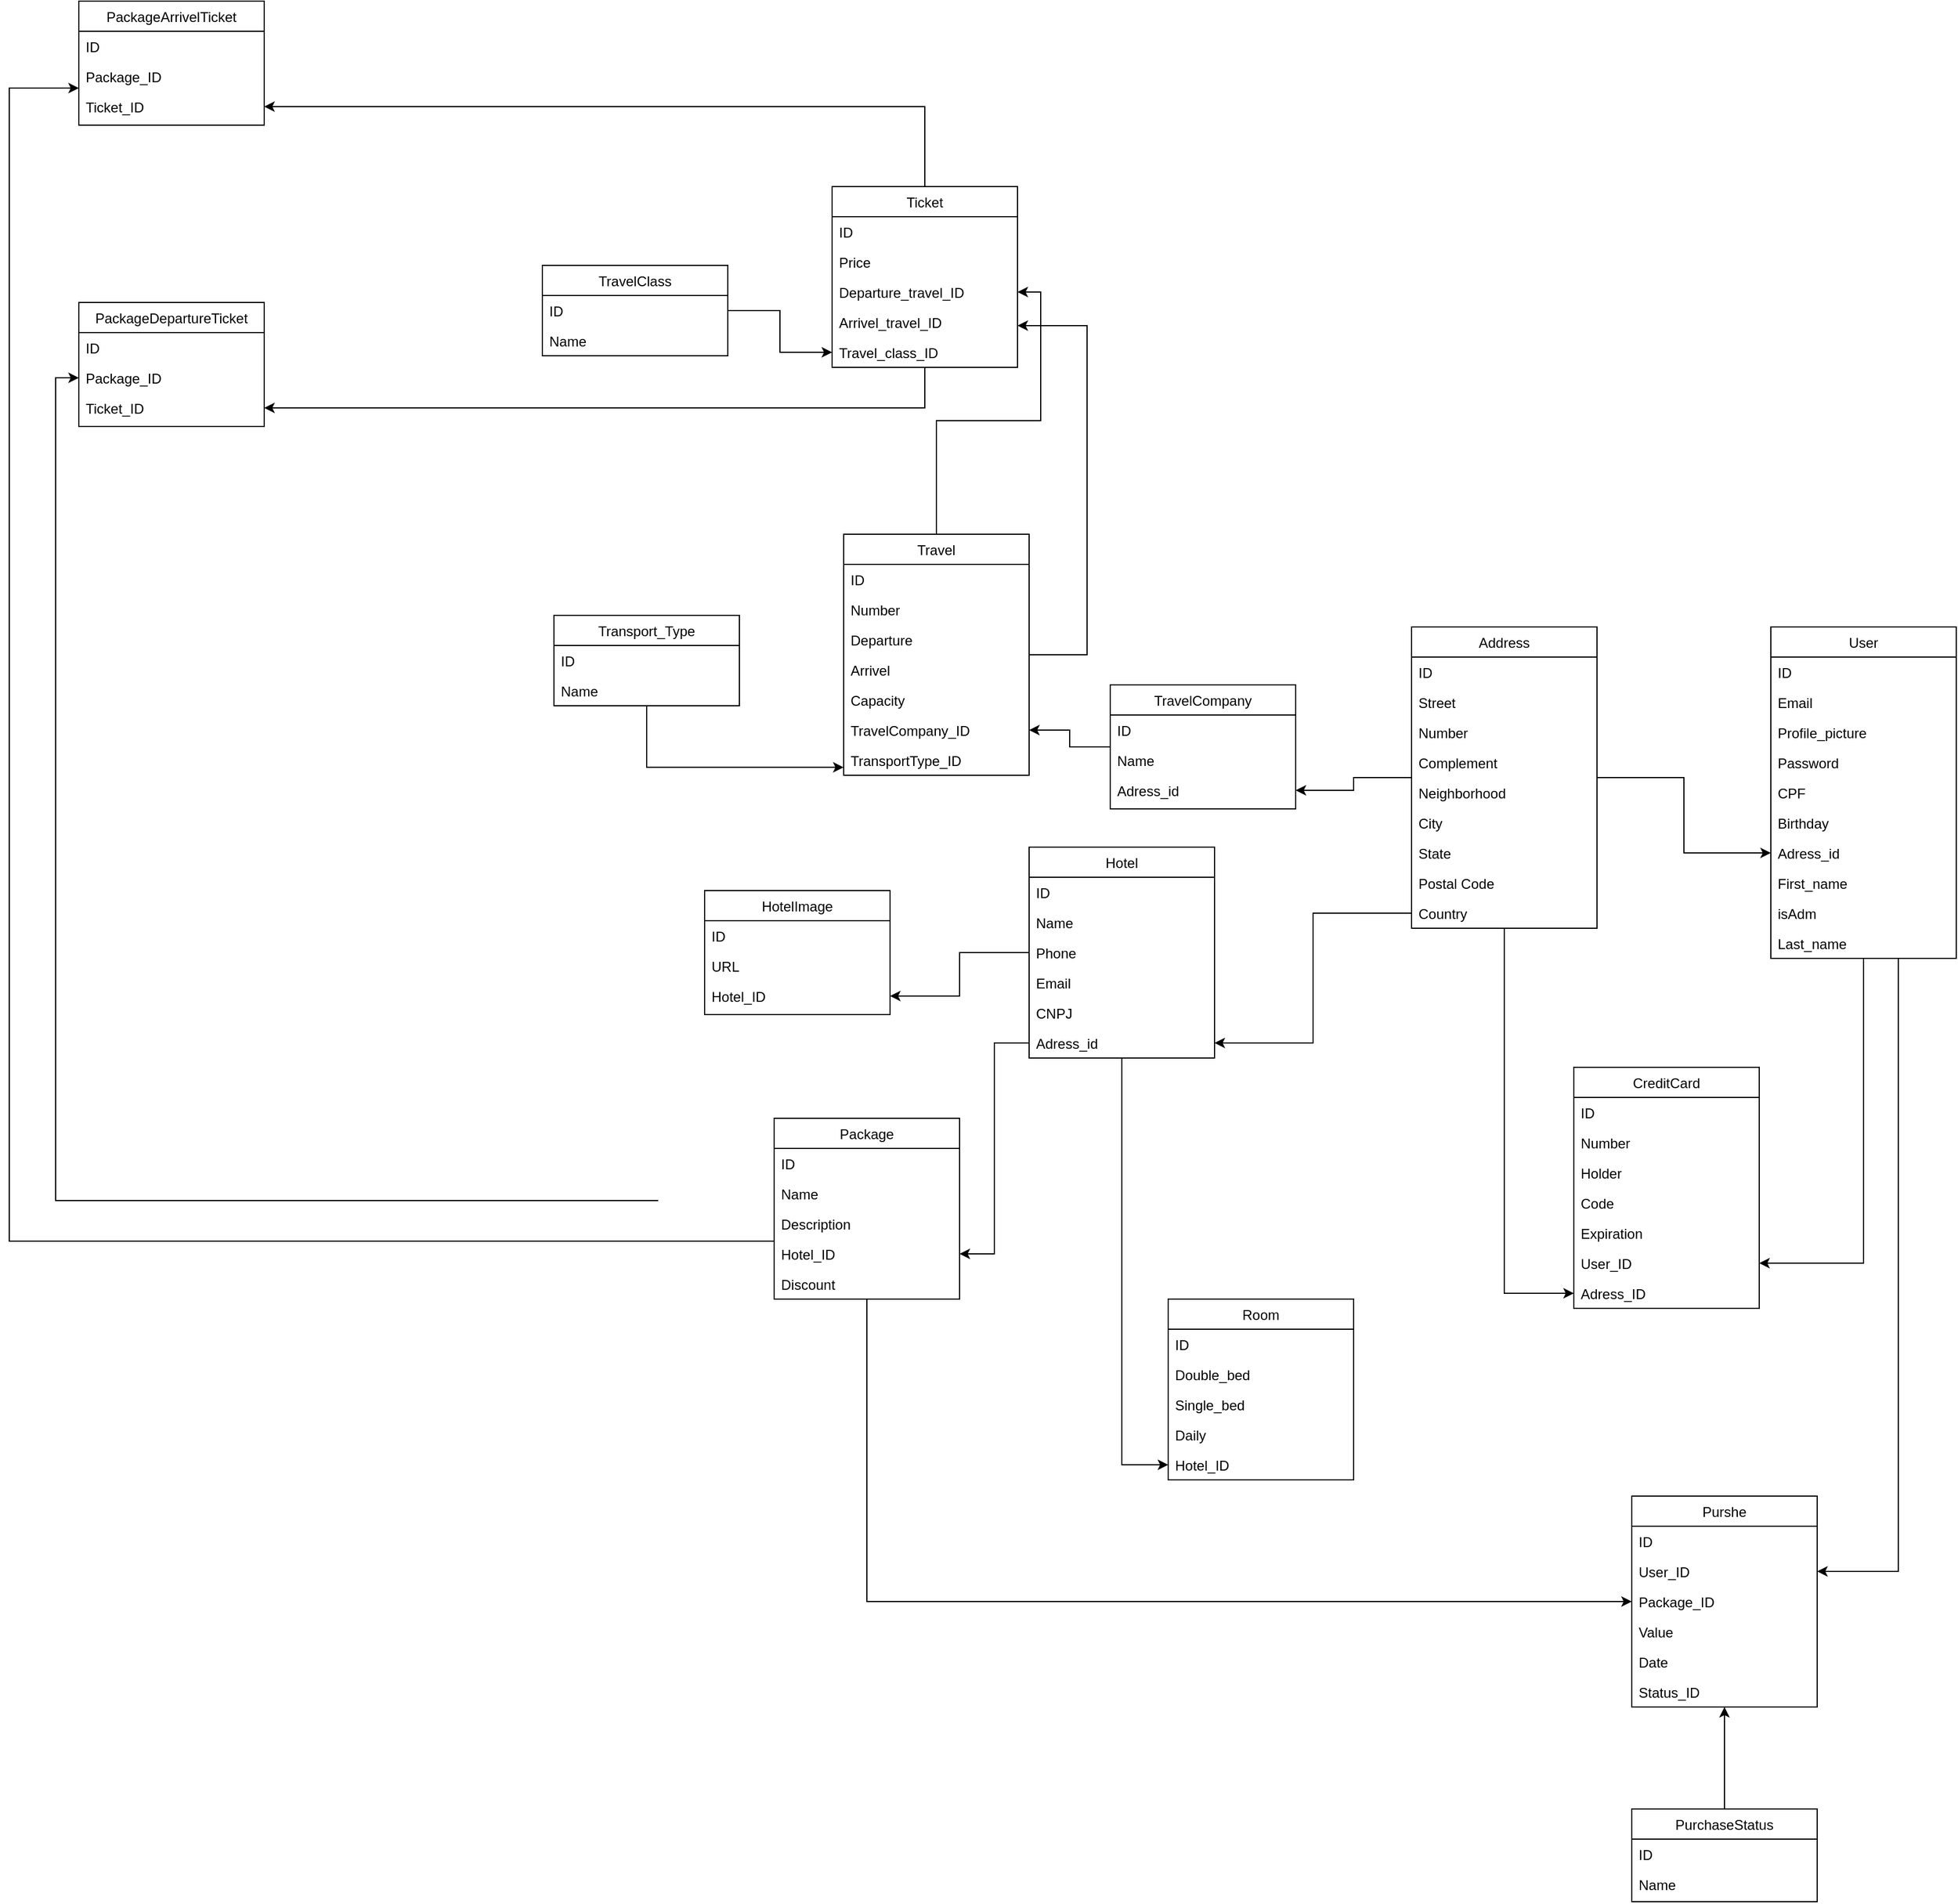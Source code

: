 <mxfile version="23.1.5" type="device">
  <diagram id="C5RBs43oDa-KdzZeNtuy" name="Page-1">
    <mxGraphModel dx="4522" dy="2685" grid="1" gridSize="10" guides="1" tooltips="1" connect="1" arrows="1" fold="1" page="1" pageScale="1" pageWidth="827" pageHeight="1169" math="0" shadow="0">
      <root>
        <mxCell id="WIyWlLk6GJQsqaUBKTNV-0" />
        <mxCell id="WIyWlLk6GJQsqaUBKTNV-1" parent="WIyWlLk6GJQsqaUBKTNV-0" />
        <mxCell id="eQ2BEMQBScwEr86taudV-22" style="edgeStyle=orthogonalEdgeStyle;rounded=0;orthogonalLoop=1;jettySize=auto;html=1;" edge="1" parent="WIyWlLk6GJQsqaUBKTNV-1" source="zkfFHV4jXpPFQw0GAbJ--17" target="eQ2BEMQBScwEr86taudV-16">
          <mxGeometry relative="1" as="geometry" />
        </mxCell>
        <mxCell id="eQ2BEMQBScwEr86taudV-33" style="edgeStyle=orthogonalEdgeStyle;rounded=0;orthogonalLoop=1;jettySize=auto;html=1;" edge="1" parent="WIyWlLk6GJQsqaUBKTNV-1" source="zkfFHV4jXpPFQw0GAbJ--17" target="eQ2BEMQBScwEr86taudV-27">
          <mxGeometry relative="1" as="geometry" />
        </mxCell>
        <mxCell id="eQ2BEMQBScwEr86taudV-64" style="edgeStyle=orthogonalEdgeStyle;rounded=0;orthogonalLoop=1;jettySize=auto;html=1;" edge="1" parent="WIyWlLk6GJQsqaUBKTNV-1" source="zkfFHV4jXpPFQw0GAbJ--17" target="eQ2BEMQBScwEr86taudV-61">
          <mxGeometry relative="1" as="geometry" />
        </mxCell>
        <mxCell id="zkfFHV4jXpPFQw0GAbJ--17" value="Address" style="swimlane;fontStyle=0;align=center;verticalAlign=top;childLayout=stackLayout;horizontal=1;startSize=26;horizontalStack=0;resizeParent=1;resizeLast=0;collapsible=1;marginBottom=0;rounded=0;shadow=0;strokeWidth=1;" parent="WIyWlLk6GJQsqaUBKTNV-1" vertex="1">
          <mxGeometry x="30" y="80" width="160" height="260" as="geometry">
            <mxRectangle x="550" y="140" width="160" height="26" as="alternateBounds" />
          </mxGeometry>
        </mxCell>
        <mxCell id="zkfFHV4jXpPFQw0GAbJ--18" value="ID" style="text;align=left;verticalAlign=top;spacingLeft=4;spacingRight=4;overflow=hidden;rotatable=0;points=[[0,0.5],[1,0.5]];portConstraint=eastwest;" parent="zkfFHV4jXpPFQw0GAbJ--17" vertex="1">
          <mxGeometry y="26" width="160" height="26" as="geometry" />
        </mxCell>
        <mxCell id="eQ2BEMQBScwEr86taudV-21" value="Street" style="text;align=left;verticalAlign=top;spacingLeft=4;spacingRight=4;overflow=hidden;rotatable=0;points=[[0,0.5],[1,0.5]];portConstraint=eastwest;" vertex="1" parent="zkfFHV4jXpPFQw0GAbJ--17">
          <mxGeometry y="52" width="160" height="26" as="geometry" />
        </mxCell>
        <mxCell id="eQ2BEMQBScwEr86taudV-0" value="Number" style="text;align=left;verticalAlign=top;spacingLeft=4;spacingRight=4;overflow=hidden;rotatable=0;points=[[0,0.5],[1,0.5]];portConstraint=eastwest;" vertex="1" parent="zkfFHV4jXpPFQw0GAbJ--17">
          <mxGeometry y="78" width="160" height="26" as="geometry" />
        </mxCell>
        <mxCell id="eQ2BEMQBScwEr86taudV-1" value="Complement" style="text;align=left;verticalAlign=top;spacingLeft=4;spacingRight=4;overflow=hidden;rotatable=0;points=[[0,0.5],[1,0.5]];portConstraint=eastwest;" vertex="1" parent="zkfFHV4jXpPFQw0GAbJ--17">
          <mxGeometry y="104" width="160" height="26" as="geometry" />
        </mxCell>
        <mxCell id="eQ2BEMQBScwEr86taudV-2" value="Neighborhood" style="text;align=left;verticalAlign=top;spacingLeft=4;spacingRight=4;overflow=hidden;rotatable=0;points=[[0,0.5],[1,0.5]];portConstraint=eastwest;" vertex="1" parent="zkfFHV4jXpPFQw0GAbJ--17">
          <mxGeometry y="130" width="160" height="26" as="geometry" />
        </mxCell>
        <mxCell id="zkfFHV4jXpPFQw0GAbJ--19" value="City" style="text;align=left;verticalAlign=top;spacingLeft=4;spacingRight=4;overflow=hidden;rotatable=0;points=[[0,0.5],[1,0.5]];portConstraint=eastwest;rounded=0;shadow=0;html=0;" parent="zkfFHV4jXpPFQw0GAbJ--17" vertex="1">
          <mxGeometry y="156" width="160" height="26" as="geometry" />
        </mxCell>
        <mxCell id="zkfFHV4jXpPFQw0GAbJ--20" value="State" style="text;align=left;verticalAlign=top;spacingLeft=4;spacingRight=4;overflow=hidden;rotatable=0;points=[[0,0.5],[1,0.5]];portConstraint=eastwest;rounded=0;shadow=0;html=0;" parent="zkfFHV4jXpPFQw0GAbJ--17" vertex="1">
          <mxGeometry y="182" width="160" height="26" as="geometry" />
        </mxCell>
        <mxCell id="zkfFHV4jXpPFQw0GAbJ--21" value="Postal Code" style="text;align=left;verticalAlign=top;spacingLeft=4;spacingRight=4;overflow=hidden;rotatable=0;points=[[0,0.5],[1,0.5]];portConstraint=eastwest;rounded=0;shadow=0;html=0;" parent="zkfFHV4jXpPFQw0GAbJ--17" vertex="1">
          <mxGeometry y="208" width="160" height="26" as="geometry" />
        </mxCell>
        <mxCell id="zkfFHV4jXpPFQw0GAbJ--22" value="Country" style="text;align=left;verticalAlign=top;spacingLeft=4;spacingRight=4;overflow=hidden;rotatable=0;points=[[0,0.5],[1,0.5]];portConstraint=eastwest;rounded=0;shadow=0;html=0;" parent="zkfFHV4jXpPFQw0GAbJ--17" vertex="1">
          <mxGeometry y="234" width="160" height="26" as="geometry" />
        </mxCell>
        <mxCell id="eQ2BEMQBScwEr86taudV-63" style="edgeStyle=orthogonalEdgeStyle;rounded=0;orthogonalLoop=1;jettySize=auto;html=1;" edge="1" parent="WIyWlLk6GJQsqaUBKTNV-1" source="eQ2BEMQBScwEr86taudV-3" target="eQ2BEMQBScwEr86taudV-60">
          <mxGeometry relative="1" as="geometry" />
        </mxCell>
        <mxCell id="eQ2BEMQBScwEr86taudV-126" style="edgeStyle=orthogonalEdgeStyle;rounded=0;orthogonalLoop=1;jettySize=auto;html=1;" edge="1" parent="WIyWlLk6GJQsqaUBKTNV-1" source="eQ2BEMQBScwEr86taudV-3" target="eQ2BEMQBScwEr86taudV-120">
          <mxGeometry relative="1" as="geometry">
            <Array as="points">
              <mxPoint x="450" y="895" />
            </Array>
          </mxGeometry>
        </mxCell>
        <mxCell id="eQ2BEMQBScwEr86taudV-3" value="User" style="swimlane;fontStyle=0;align=center;verticalAlign=top;childLayout=stackLayout;horizontal=1;startSize=26;horizontalStack=0;resizeParent=1;resizeLast=0;collapsible=1;marginBottom=0;rounded=0;shadow=0;strokeWidth=1;" vertex="1" parent="WIyWlLk6GJQsqaUBKTNV-1">
          <mxGeometry x="340" y="80" width="160" height="286" as="geometry">
            <mxRectangle x="550" y="140" width="160" height="26" as="alternateBounds" />
          </mxGeometry>
        </mxCell>
        <mxCell id="eQ2BEMQBScwEr86taudV-4" value="ID" style="text;align=left;verticalAlign=top;spacingLeft=4;spacingRight=4;overflow=hidden;rotatable=0;points=[[0,0.5],[1,0.5]];portConstraint=eastwest;" vertex="1" parent="eQ2BEMQBScwEr86taudV-3">
          <mxGeometry y="26" width="160" height="26" as="geometry" />
        </mxCell>
        <mxCell id="eQ2BEMQBScwEr86taudV-20" value="Email" style="text;align=left;verticalAlign=top;spacingLeft=4;spacingRight=4;overflow=hidden;rotatable=0;points=[[0,0.5],[1,0.5]];portConstraint=eastwest;" vertex="1" parent="eQ2BEMQBScwEr86taudV-3">
          <mxGeometry y="52" width="160" height="26" as="geometry" />
        </mxCell>
        <mxCell id="eQ2BEMQBScwEr86taudV-12" value="Profile_picture" style="text;align=left;verticalAlign=top;spacingLeft=4;spacingRight=4;overflow=hidden;rotatable=0;points=[[0,0.5],[1,0.5]];portConstraint=eastwest;" vertex="1" parent="eQ2BEMQBScwEr86taudV-3">
          <mxGeometry y="78" width="160" height="26" as="geometry" />
        </mxCell>
        <mxCell id="eQ2BEMQBScwEr86taudV-13" value="Password&#xa;" style="text;align=left;verticalAlign=top;spacingLeft=4;spacingRight=4;overflow=hidden;rotatable=0;points=[[0,0.5],[1,0.5]];portConstraint=eastwest;" vertex="1" parent="eQ2BEMQBScwEr86taudV-3">
          <mxGeometry y="104" width="160" height="26" as="geometry" />
        </mxCell>
        <mxCell id="eQ2BEMQBScwEr86taudV-14" value="CPF" style="text;align=left;verticalAlign=top;spacingLeft=4;spacingRight=4;overflow=hidden;rotatable=0;points=[[0,0.5],[1,0.5]];portConstraint=eastwest;" vertex="1" parent="eQ2BEMQBScwEr86taudV-3">
          <mxGeometry y="130" width="160" height="26" as="geometry" />
        </mxCell>
        <mxCell id="eQ2BEMQBScwEr86taudV-15" value="Birthday" style="text;align=left;verticalAlign=top;spacingLeft=4;spacingRight=4;overflow=hidden;rotatable=0;points=[[0,0.5],[1,0.5]];portConstraint=eastwest;" vertex="1" parent="eQ2BEMQBScwEr86taudV-3">
          <mxGeometry y="156" width="160" height="26" as="geometry" />
        </mxCell>
        <mxCell id="eQ2BEMQBScwEr86taudV-16" value="Adress_id" style="text;align=left;verticalAlign=top;spacingLeft=4;spacingRight=4;overflow=hidden;rotatable=0;points=[[0,0.5],[1,0.5]];portConstraint=eastwest;" vertex="1" parent="eQ2BEMQBScwEr86taudV-3">
          <mxGeometry y="182" width="160" height="26" as="geometry" />
        </mxCell>
        <mxCell id="eQ2BEMQBScwEr86taudV-17" value="First_name" style="text;align=left;verticalAlign=top;spacingLeft=4;spacingRight=4;overflow=hidden;rotatable=0;points=[[0,0.5],[1,0.5]];portConstraint=eastwest;" vertex="1" parent="eQ2BEMQBScwEr86taudV-3">
          <mxGeometry y="208" width="160" height="26" as="geometry" />
        </mxCell>
        <mxCell id="eQ2BEMQBScwEr86taudV-18" value="isAdm" style="text;align=left;verticalAlign=top;spacingLeft=4;spacingRight=4;overflow=hidden;rotatable=0;points=[[0,0.5],[1,0.5]];portConstraint=eastwest;" vertex="1" parent="eQ2BEMQBScwEr86taudV-3">
          <mxGeometry y="234" width="160" height="26" as="geometry" />
        </mxCell>
        <mxCell id="eQ2BEMQBScwEr86taudV-19" value="Last_name" style="text;align=left;verticalAlign=top;spacingLeft=4;spacingRight=4;overflow=hidden;rotatable=0;points=[[0,0.5],[1,0.5]];portConstraint=eastwest;" vertex="1" parent="eQ2BEMQBScwEr86taudV-3">
          <mxGeometry y="260" width="160" height="26" as="geometry" />
        </mxCell>
        <mxCell id="eQ2BEMQBScwEr86taudV-78" style="edgeStyle=orthogonalEdgeStyle;rounded=0;orthogonalLoop=1;jettySize=auto;html=1;" edge="1" parent="WIyWlLk6GJQsqaUBKTNV-1" source="eQ2BEMQBScwEr86taudV-23" target="eQ2BEMQBScwEr86taudV-75">
          <mxGeometry relative="1" as="geometry" />
        </mxCell>
        <mxCell id="eQ2BEMQBScwEr86taudV-23" value="TravelCompany" style="swimlane;fontStyle=0;align=center;verticalAlign=top;childLayout=stackLayout;horizontal=1;startSize=26;horizontalStack=0;resizeParent=1;resizeLast=0;collapsible=1;marginBottom=0;rounded=0;shadow=0;strokeWidth=1;" vertex="1" parent="WIyWlLk6GJQsqaUBKTNV-1">
          <mxGeometry x="-230" y="130" width="160" height="107" as="geometry">
            <mxRectangle x="550" y="140" width="160" height="26" as="alternateBounds" />
          </mxGeometry>
        </mxCell>
        <mxCell id="eQ2BEMQBScwEr86taudV-24" value="ID" style="text;align=left;verticalAlign=top;spacingLeft=4;spacingRight=4;overflow=hidden;rotatable=0;points=[[0,0.5],[1,0.5]];portConstraint=eastwest;" vertex="1" parent="eQ2BEMQBScwEr86taudV-23">
          <mxGeometry y="26" width="160" height="26" as="geometry" />
        </mxCell>
        <mxCell id="eQ2BEMQBScwEr86taudV-25" value="Name" style="text;align=left;verticalAlign=top;spacingLeft=4;spacingRight=4;overflow=hidden;rotatable=0;points=[[0,0.5],[1,0.5]];portConstraint=eastwest;" vertex="1" parent="eQ2BEMQBScwEr86taudV-23">
          <mxGeometry y="52" width="160" height="26" as="geometry" />
        </mxCell>
        <mxCell id="eQ2BEMQBScwEr86taudV-27" value="Adress_id" style="text;align=left;verticalAlign=top;spacingLeft=4;spacingRight=4;overflow=hidden;rotatable=0;points=[[0,0.5],[1,0.5]];portConstraint=eastwest;" vertex="1" parent="eQ2BEMQBScwEr86taudV-23">
          <mxGeometry y="78" width="160" height="26" as="geometry" />
        </mxCell>
        <mxCell id="eQ2BEMQBScwEr86taudV-50" style="edgeStyle=orthogonalEdgeStyle;rounded=0;orthogonalLoop=1;jettySize=auto;html=1;" edge="1" parent="WIyWlLk6GJQsqaUBKTNV-1" source="eQ2BEMQBScwEr86taudV-34" target="eQ2BEMQBScwEr86taudV-45">
          <mxGeometry relative="1" as="geometry" />
        </mxCell>
        <mxCell id="eQ2BEMQBScwEr86taudV-53" style="edgeStyle=orthogonalEdgeStyle;rounded=0;orthogonalLoop=1;jettySize=auto;html=1;" edge="1" parent="WIyWlLk6GJQsqaUBKTNV-1" source="eQ2BEMQBScwEr86taudV-34" target="eQ2BEMQBScwEr86taudV-52">
          <mxGeometry relative="1" as="geometry" />
        </mxCell>
        <mxCell id="eQ2BEMQBScwEr86taudV-101" style="edgeStyle=orthogonalEdgeStyle;rounded=0;orthogonalLoop=1;jettySize=auto;html=1;" edge="1" parent="WIyWlLk6GJQsqaUBKTNV-1" source="eQ2BEMQBScwEr86taudV-40" target="eQ2BEMQBScwEr86taudV-99">
          <mxGeometry relative="1" as="geometry">
            <mxPoint x="-240" y="460" as="sourcePoint" />
          </mxGeometry>
        </mxCell>
        <mxCell id="eQ2BEMQBScwEr86taudV-34" value="Hotel" style="swimlane;fontStyle=0;align=center;verticalAlign=top;childLayout=stackLayout;horizontal=1;startSize=26;horizontalStack=0;resizeParent=1;resizeLast=0;collapsible=1;marginBottom=0;rounded=0;shadow=0;strokeWidth=1;" vertex="1" parent="WIyWlLk6GJQsqaUBKTNV-1">
          <mxGeometry x="-300" y="270" width="160" height="182" as="geometry">
            <mxRectangle x="550" y="140" width="160" height="26" as="alternateBounds" />
          </mxGeometry>
        </mxCell>
        <mxCell id="eQ2BEMQBScwEr86taudV-35" value="ID" style="text;align=left;verticalAlign=top;spacingLeft=4;spacingRight=4;overflow=hidden;rotatable=0;points=[[0,0.5],[1,0.5]];portConstraint=eastwest;" vertex="1" parent="eQ2BEMQBScwEr86taudV-34">
          <mxGeometry y="26" width="160" height="26" as="geometry" />
        </mxCell>
        <mxCell id="eQ2BEMQBScwEr86taudV-36" value="Name" style="text;align=left;verticalAlign=top;spacingLeft=4;spacingRight=4;overflow=hidden;rotatable=0;points=[[0,0.5],[1,0.5]];portConstraint=eastwest;" vertex="1" parent="eQ2BEMQBScwEr86taudV-34">
          <mxGeometry y="52" width="160" height="26" as="geometry" />
        </mxCell>
        <mxCell id="eQ2BEMQBScwEr86taudV-37" value="Phone" style="text;align=left;verticalAlign=top;spacingLeft=4;spacingRight=4;overflow=hidden;rotatable=0;points=[[0,0.5],[1,0.5]];portConstraint=eastwest;" vertex="1" parent="eQ2BEMQBScwEr86taudV-34">
          <mxGeometry y="78" width="160" height="26" as="geometry" />
        </mxCell>
        <mxCell id="eQ2BEMQBScwEr86taudV-38" value="Email" style="text;align=left;verticalAlign=top;spacingLeft=4;spacingRight=4;overflow=hidden;rotatable=0;points=[[0,0.5],[1,0.5]];portConstraint=eastwest;" vertex="1" parent="eQ2BEMQBScwEr86taudV-34">
          <mxGeometry y="104" width="160" height="26" as="geometry" />
        </mxCell>
        <mxCell id="eQ2BEMQBScwEr86taudV-39" value="CNPJ" style="text;align=left;verticalAlign=top;spacingLeft=4;spacingRight=4;overflow=hidden;rotatable=0;points=[[0,0.5],[1,0.5]];portConstraint=eastwest;" vertex="1" parent="eQ2BEMQBScwEr86taudV-34">
          <mxGeometry y="130" width="160" height="26" as="geometry" />
        </mxCell>
        <mxCell id="eQ2BEMQBScwEr86taudV-40" value="Adress_id" style="text;align=left;verticalAlign=top;spacingLeft=4;spacingRight=4;overflow=hidden;rotatable=0;points=[[0,0.5],[1,0.5]];portConstraint=eastwest;" vertex="1" parent="eQ2BEMQBScwEr86taudV-34">
          <mxGeometry y="156" width="160" height="26" as="geometry" />
        </mxCell>
        <mxCell id="eQ2BEMQBScwEr86taudV-41" style="edgeStyle=orthogonalEdgeStyle;rounded=0;orthogonalLoop=1;jettySize=auto;html=1;" edge="1" parent="WIyWlLk6GJQsqaUBKTNV-1" source="zkfFHV4jXpPFQw0GAbJ--22" target="eQ2BEMQBScwEr86taudV-40">
          <mxGeometry relative="1" as="geometry" />
        </mxCell>
        <mxCell id="eQ2BEMQBScwEr86taudV-42" value="HotelImage" style="swimlane;fontStyle=0;align=center;verticalAlign=top;childLayout=stackLayout;horizontal=1;startSize=26;horizontalStack=0;resizeParent=1;resizeLast=0;collapsible=1;marginBottom=0;rounded=0;shadow=0;strokeWidth=1;" vertex="1" parent="WIyWlLk6GJQsqaUBKTNV-1">
          <mxGeometry x="-580" y="307.5" width="160" height="107" as="geometry">
            <mxRectangle x="550" y="140" width="160" height="26" as="alternateBounds" />
          </mxGeometry>
        </mxCell>
        <mxCell id="eQ2BEMQBScwEr86taudV-43" value="ID" style="text;align=left;verticalAlign=top;spacingLeft=4;spacingRight=4;overflow=hidden;rotatable=0;points=[[0,0.5],[1,0.5]];portConstraint=eastwest;" vertex="1" parent="eQ2BEMQBScwEr86taudV-42">
          <mxGeometry y="26" width="160" height="26" as="geometry" />
        </mxCell>
        <mxCell id="eQ2BEMQBScwEr86taudV-44" value="URL" style="text;align=left;verticalAlign=top;spacingLeft=4;spacingRight=4;overflow=hidden;rotatable=0;points=[[0,0.5],[1,0.5]];portConstraint=eastwest;" vertex="1" parent="eQ2BEMQBScwEr86taudV-42">
          <mxGeometry y="52" width="160" height="26" as="geometry" />
        </mxCell>
        <mxCell id="eQ2BEMQBScwEr86taudV-45" value="Hotel_ID" style="text;align=left;verticalAlign=top;spacingLeft=4;spacingRight=4;overflow=hidden;rotatable=0;points=[[0,0.5],[1,0.5]];portConstraint=eastwest;" vertex="1" parent="eQ2BEMQBScwEr86taudV-42">
          <mxGeometry y="78" width="160" height="26" as="geometry" />
        </mxCell>
        <mxCell id="eQ2BEMQBScwEr86taudV-46" value="Room" style="swimlane;fontStyle=0;align=center;verticalAlign=top;childLayout=stackLayout;horizontal=1;startSize=26;horizontalStack=0;resizeParent=1;resizeLast=0;collapsible=1;marginBottom=0;rounded=0;shadow=0;strokeWidth=1;" vertex="1" parent="WIyWlLk6GJQsqaUBKTNV-1">
          <mxGeometry x="-180" y="660" width="160" height="156" as="geometry">
            <mxRectangle x="550" y="140" width="160" height="26" as="alternateBounds" />
          </mxGeometry>
        </mxCell>
        <mxCell id="eQ2BEMQBScwEr86taudV-47" value="ID" style="text;align=left;verticalAlign=top;spacingLeft=4;spacingRight=4;overflow=hidden;rotatable=0;points=[[0,0.5],[1,0.5]];portConstraint=eastwest;" vertex="1" parent="eQ2BEMQBScwEr86taudV-46">
          <mxGeometry y="26" width="160" height="26" as="geometry" />
        </mxCell>
        <mxCell id="eQ2BEMQBScwEr86taudV-48" value="Double_bed" style="text;align=left;verticalAlign=top;spacingLeft=4;spacingRight=4;overflow=hidden;rotatable=0;points=[[0,0.5],[1,0.5]];portConstraint=eastwest;" vertex="1" parent="eQ2BEMQBScwEr86taudV-46">
          <mxGeometry y="52" width="160" height="26" as="geometry" />
        </mxCell>
        <mxCell id="eQ2BEMQBScwEr86taudV-49" value="Single_bed" style="text;align=left;verticalAlign=top;spacingLeft=4;spacingRight=4;overflow=hidden;rotatable=0;points=[[0,0.5],[1,0.5]];portConstraint=eastwest;" vertex="1" parent="eQ2BEMQBScwEr86taudV-46">
          <mxGeometry y="78" width="160" height="26" as="geometry" />
        </mxCell>
        <mxCell id="eQ2BEMQBScwEr86taudV-51" value="Daily" style="text;align=left;verticalAlign=top;spacingLeft=4;spacingRight=4;overflow=hidden;rotatable=0;points=[[0,0.5],[1,0.5]];portConstraint=eastwest;" vertex="1" parent="eQ2BEMQBScwEr86taudV-46">
          <mxGeometry y="104" width="160" height="26" as="geometry" />
        </mxCell>
        <mxCell id="eQ2BEMQBScwEr86taudV-52" value="Hotel_ID" style="text;align=left;verticalAlign=top;spacingLeft=4;spacingRight=4;overflow=hidden;rotatable=0;points=[[0,0.5],[1,0.5]];portConstraint=eastwest;" vertex="1" parent="eQ2BEMQBScwEr86taudV-46">
          <mxGeometry y="130" width="160" height="26" as="geometry" />
        </mxCell>
        <mxCell id="eQ2BEMQBScwEr86taudV-54" value="CreditCard" style="swimlane;fontStyle=0;align=center;verticalAlign=top;childLayout=stackLayout;horizontal=1;startSize=26;horizontalStack=0;resizeParent=1;resizeLast=0;collapsible=1;marginBottom=0;rounded=0;shadow=0;strokeWidth=1;" vertex="1" parent="WIyWlLk6GJQsqaUBKTNV-1">
          <mxGeometry x="170" y="460" width="160" height="208" as="geometry">
            <mxRectangle x="550" y="140" width="160" height="26" as="alternateBounds" />
          </mxGeometry>
        </mxCell>
        <mxCell id="eQ2BEMQBScwEr86taudV-55" value="ID" style="text;align=left;verticalAlign=top;spacingLeft=4;spacingRight=4;overflow=hidden;rotatable=0;points=[[0,0.5],[1,0.5]];portConstraint=eastwest;" vertex="1" parent="eQ2BEMQBScwEr86taudV-54">
          <mxGeometry y="26" width="160" height="26" as="geometry" />
        </mxCell>
        <mxCell id="eQ2BEMQBScwEr86taudV-56" value="Number" style="text;align=left;verticalAlign=top;spacingLeft=4;spacingRight=4;overflow=hidden;rotatable=0;points=[[0,0.5],[1,0.5]];portConstraint=eastwest;" vertex="1" parent="eQ2BEMQBScwEr86taudV-54">
          <mxGeometry y="52" width="160" height="26" as="geometry" />
        </mxCell>
        <mxCell id="eQ2BEMQBScwEr86taudV-57" value="Holder" style="text;align=left;verticalAlign=top;spacingLeft=4;spacingRight=4;overflow=hidden;rotatable=0;points=[[0,0.5],[1,0.5]];portConstraint=eastwest;" vertex="1" parent="eQ2BEMQBScwEr86taudV-54">
          <mxGeometry y="78" width="160" height="26" as="geometry" />
        </mxCell>
        <mxCell id="eQ2BEMQBScwEr86taudV-58" value="Code" style="text;align=left;verticalAlign=top;spacingLeft=4;spacingRight=4;overflow=hidden;rotatable=0;points=[[0,0.5],[1,0.5]];portConstraint=eastwest;" vertex="1" parent="eQ2BEMQBScwEr86taudV-54">
          <mxGeometry y="104" width="160" height="26" as="geometry" />
        </mxCell>
        <mxCell id="eQ2BEMQBScwEr86taudV-59" value="Expiration" style="text;align=left;verticalAlign=top;spacingLeft=4;spacingRight=4;overflow=hidden;rotatable=0;points=[[0,0.5],[1,0.5]];portConstraint=eastwest;" vertex="1" parent="eQ2BEMQBScwEr86taudV-54">
          <mxGeometry y="130" width="160" height="26" as="geometry" />
        </mxCell>
        <mxCell id="eQ2BEMQBScwEr86taudV-60" value="User_ID" style="text;align=left;verticalAlign=top;spacingLeft=4;spacingRight=4;overflow=hidden;rotatable=0;points=[[0,0.5],[1,0.5]];portConstraint=eastwest;" vertex="1" parent="eQ2BEMQBScwEr86taudV-54">
          <mxGeometry y="156" width="160" height="26" as="geometry" />
        </mxCell>
        <mxCell id="eQ2BEMQBScwEr86taudV-61" value="Adress_ID" style="text;align=left;verticalAlign=top;spacingLeft=4;spacingRight=4;overflow=hidden;rotatable=0;points=[[0,0.5],[1,0.5]];portConstraint=eastwest;" vertex="1" parent="eQ2BEMQBScwEr86taudV-54">
          <mxGeometry y="182" width="160" height="26" as="geometry" />
        </mxCell>
        <mxCell id="eQ2BEMQBScwEr86taudV-65" value="Transport_Type" style="swimlane;fontStyle=0;align=center;verticalAlign=top;childLayout=stackLayout;horizontal=1;startSize=26;horizontalStack=0;resizeParent=1;resizeLast=0;collapsible=1;marginBottom=0;rounded=0;shadow=0;strokeWidth=1;" vertex="1" parent="WIyWlLk6GJQsqaUBKTNV-1">
          <mxGeometry x="-710" y="70" width="160" height="78" as="geometry">
            <mxRectangle x="550" y="140" width="160" height="26" as="alternateBounds" />
          </mxGeometry>
        </mxCell>
        <mxCell id="eQ2BEMQBScwEr86taudV-66" value="ID" style="text;align=left;verticalAlign=top;spacingLeft=4;spacingRight=4;overflow=hidden;rotatable=0;points=[[0,0.5],[1,0.5]];portConstraint=eastwest;" vertex="1" parent="eQ2BEMQBScwEr86taudV-65">
          <mxGeometry y="26" width="160" height="26" as="geometry" />
        </mxCell>
        <mxCell id="eQ2BEMQBScwEr86taudV-67" value="Name" style="text;align=left;verticalAlign=top;spacingLeft=4;spacingRight=4;overflow=hidden;rotatable=0;points=[[0,0.5],[1,0.5]];portConstraint=eastwest;" vertex="1" parent="eQ2BEMQBScwEr86taudV-65">
          <mxGeometry y="52" width="160" height="26" as="geometry" />
        </mxCell>
        <mxCell id="eQ2BEMQBScwEr86taudV-92" style="edgeStyle=orthogonalEdgeStyle;rounded=0;orthogonalLoop=1;jettySize=auto;html=1;" edge="1" parent="WIyWlLk6GJQsqaUBKTNV-1" source="eQ2BEMQBScwEr86taudV-69" target="eQ2BEMQBScwEr86taudV-86">
          <mxGeometry relative="1" as="geometry" />
        </mxCell>
        <mxCell id="eQ2BEMQBScwEr86taudV-69" value="Travel" style="swimlane;fontStyle=0;align=center;verticalAlign=top;childLayout=stackLayout;horizontal=1;startSize=26;horizontalStack=0;resizeParent=1;resizeLast=0;collapsible=1;marginBottom=0;rounded=0;shadow=0;strokeWidth=1;" vertex="1" parent="WIyWlLk6GJQsqaUBKTNV-1">
          <mxGeometry x="-460" width="160" height="208" as="geometry">
            <mxRectangle x="550" y="140" width="160" height="26" as="alternateBounds" />
          </mxGeometry>
        </mxCell>
        <mxCell id="eQ2BEMQBScwEr86taudV-70" value="ID" style="text;align=left;verticalAlign=top;spacingLeft=4;spacingRight=4;overflow=hidden;rotatable=0;points=[[0,0.5],[1,0.5]];portConstraint=eastwest;" vertex="1" parent="eQ2BEMQBScwEr86taudV-69">
          <mxGeometry y="26" width="160" height="26" as="geometry" />
        </mxCell>
        <mxCell id="eQ2BEMQBScwEr86taudV-71" value="Number" style="text;align=left;verticalAlign=top;spacingLeft=4;spacingRight=4;overflow=hidden;rotatable=0;points=[[0,0.5],[1,0.5]];portConstraint=eastwest;" vertex="1" parent="eQ2BEMQBScwEr86taudV-69">
          <mxGeometry y="52" width="160" height="26" as="geometry" />
        </mxCell>
        <mxCell id="eQ2BEMQBScwEr86taudV-72" value="Departure" style="text;align=left;verticalAlign=top;spacingLeft=4;spacingRight=4;overflow=hidden;rotatable=0;points=[[0,0.5],[1,0.5]];portConstraint=eastwest;" vertex="1" parent="eQ2BEMQBScwEr86taudV-69">
          <mxGeometry y="78" width="160" height="26" as="geometry" />
        </mxCell>
        <mxCell id="eQ2BEMQBScwEr86taudV-73" value="Arrivel" style="text;align=left;verticalAlign=top;spacingLeft=4;spacingRight=4;overflow=hidden;rotatable=0;points=[[0,0.5],[1,0.5]];portConstraint=eastwest;" vertex="1" parent="eQ2BEMQBScwEr86taudV-69">
          <mxGeometry y="104" width="160" height="26" as="geometry" />
        </mxCell>
        <mxCell id="eQ2BEMQBScwEr86taudV-74" value="Capacity" style="text;align=left;verticalAlign=top;spacingLeft=4;spacingRight=4;overflow=hidden;rotatable=0;points=[[0,0.5],[1,0.5]];portConstraint=eastwest;" vertex="1" parent="eQ2BEMQBScwEr86taudV-69">
          <mxGeometry y="130" width="160" height="26" as="geometry" />
        </mxCell>
        <mxCell id="eQ2BEMQBScwEr86taudV-75" value="TravelCompany_ID" style="text;align=left;verticalAlign=top;spacingLeft=4;spacingRight=4;overflow=hidden;rotatable=0;points=[[0,0.5],[1,0.5]];portConstraint=eastwest;" vertex="1" parent="eQ2BEMQBScwEr86taudV-69">
          <mxGeometry y="156" width="160" height="26" as="geometry" />
        </mxCell>
        <mxCell id="eQ2BEMQBScwEr86taudV-76" value="TransportType_ID" style="text;align=left;verticalAlign=top;spacingLeft=4;spacingRight=4;overflow=hidden;rotatable=0;points=[[0,0.5],[1,0.5]];portConstraint=eastwest;" vertex="1" parent="eQ2BEMQBScwEr86taudV-69">
          <mxGeometry y="182" width="160" height="26" as="geometry" />
        </mxCell>
        <mxCell id="eQ2BEMQBScwEr86taudV-77" style="edgeStyle=orthogonalEdgeStyle;rounded=0;orthogonalLoop=1;jettySize=auto;html=1;entryX=-0.001;entryY=0.736;entryDx=0;entryDy=0;entryPerimeter=0;" edge="1" parent="WIyWlLk6GJQsqaUBKTNV-1" source="eQ2BEMQBScwEr86taudV-65" target="eQ2BEMQBScwEr86taudV-76">
          <mxGeometry relative="1" as="geometry" />
        </mxCell>
        <mxCell id="eQ2BEMQBScwEr86taudV-90" style="edgeStyle=orthogonalEdgeStyle;rounded=0;orthogonalLoop=1;jettySize=auto;html=1;" edge="1" parent="WIyWlLk6GJQsqaUBKTNV-1" source="eQ2BEMQBScwEr86taudV-79" target="eQ2BEMQBScwEr86taudV-89">
          <mxGeometry relative="1" as="geometry" />
        </mxCell>
        <mxCell id="eQ2BEMQBScwEr86taudV-79" value="TravelClass" style="swimlane;fontStyle=0;align=center;verticalAlign=top;childLayout=stackLayout;horizontal=1;startSize=26;horizontalStack=0;resizeParent=1;resizeLast=0;collapsible=1;marginBottom=0;rounded=0;shadow=0;strokeWidth=1;" vertex="1" parent="WIyWlLk6GJQsqaUBKTNV-1">
          <mxGeometry x="-720" y="-232" width="160" height="78" as="geometry">
            <mxRectangle x="550" y="140" width="160" height="26" as="alternateBounds" />
          </mxGeometry>
        </mxCell>
        <mxCell id="eQ2BEMQBScwEr86taudV-80" value="ID" style="text;align=left;verticalAlign=top;spacingLeft=4;spacingRight=4;overflow=hidden;rotatable=0;points=[[0,0.5],[1,0.5]];portConstraint=eastwest;" vertex="1" parent="eQ2BEMQBScwEr86taudV-79">
          <mxGeometry y="26" width="160" height="26" as="geometry" />
        </mxCell>
        <mxCell id="eQ2BEMQBScwEr86taudV-81" value="Name" style="text;align=left;verticalAlign=top;spacingLeft=4;spacingRight=4;overflow=hidden;rotatable=0;points=[[0,0.5],[1,0.5]];portConstraint=eastwest;" vertex="1" parent="eQ2BEMQBScwEr86taudV-79">
          <mxGeometry y="52" width="160" height="26" as="geometry" />
        </mxCell>
        <mxCell id="eQ2BEMQBScwEr86taudV-110" style="edgeStyle=orthogonalEdgeStyle;rounded=0;orthogonalLoop=1;jettySize=auto;html=1;" edge="1" parent="WIyWlLk6GJQsqaUBKTNV-1" source="eQ2BEMQBScwEr86taudV-83" target="eQ2BEMQBScwEr86taudV-109">
          <mxGeometry relative="1" as="geometry" />
        </mxCell>
        <mxCell id="eQ2BEMQBScwEr86taudV-111" style="edgeStyle=orthogonalEdgeStyle;rounded=0;orthogonalLoop=1;jettySize=auto;html=1;" edge="1" parent="WIyWlLk6GJQsqaUBKTNV-1" source="eQ2BEMQBScwEr86taudV-83" target="eQ2BEMQBScwEr86taudV-105">
          <mxGeometry relative="1" as="geometry" />
        </mxCell>
        <mxCell id="eQ2BEMQBScwEr86taudV-83" value="Ticket" style="swimlane;fontStyle=0;align=center;verticalAlign=top;childLayout=stackLayout;horizontal=1;startSize=26;horizontalStack=0;resizeParent=1;resizeLast=0;collapsible=1;marginBottom=0;rounded=0;shadow=0;strokeWidth=1;" vertex="1" parent="WIyWlLk6GJQsqaUBKTNV-1">
          <mxGeometry x="-470" y="-300" width="160" height="156" as="geometry">
            <mxRectangle x="550" y="140" width="160" height="26" as="alternateBounds" />
          </mxGeometry>
        </mxCell>
        <mxCell id="eQ2BEMQBScwEr86taudV-84" value="ID" style="text;align=left;verticalAlign=top;spacingLeft=4;spacingRight=4;overflow=hidden;rotatable=0;points=[[0,0.5],[1,0.5]];portConstraint=eastwest;" vertex="1" parent="eQ2BEMQBScwEr86taudV-83">
          <mxGeometry y="26" width="160" height="26" as="geometry" />
        </mxCell>
        <mxCell id="eQ2BEMQBScwEr86taudV-85" value="Price" style="text;align=left;verticalAlign=top;spacingLeft=4;spacingRight=4;overflow=hidden;rotatable=0;points=[[0,0.5],[1,0.5]];portConstraint=eastwest;" vertex="1" parent="eQ2BEMQBScwEr86taudV-83">
          <mxGeometry y="52" width="160" height="26" as="geometry" />
        </mxCell>
        <mxCell id="eQ2BEMQBScwEr86taudV-86" value="Departure_travel_ID" style="text;align=left;verticalAlign=top;spacingLeft=4;spacingRight=4;overflow=hidden;rotatable=0;points=[[0,0.5],[1,0.5]];portConstraint=eastwest;" vertex="1" parent="eQ2BEMQBScwEr86taudV-83">
          <mxGeometry y="78" width="160" height="26" as="geometry" />
        </mxCell>
        <mxCell id="eQ2BEMQBScwEr86taudV-88" value="Arrivel_travel_ID" style="text;align=left;verticalAlign=top;spacingLeft=4;spacingRight=4;overflow=hidden;rotatable=0;points=[[0,0.5],[1,0.5]];portConstraint=eastwest;" vertex="1" parent="eQ2BEMQBScwEr86taudV-83">
          <mxGeometry y="104" width="160" height="26" as="geometry" />
        </mxCell>
        <mxCell id="eQ2BEMQBScwEr86taudV-89" value="Travel_class_ID" style="text;align=left;verticalAlign=top;spacingLeft=4;spacingRight=4;overflow=hidden;rotatable=0;points=[[0,0.5],[1,0.5]];portConstraint=eastwest;" vertex="1" parent="eQ2BEMQBScwEr86taudV-83">
          <mxGeometry y="130" width="160" height="26" as="geometry" />
        </mxCell>
        <mxCell id="eQ2BEMQBScwEr86taudV-94" style="edgeStyle=orthogonalEdgeStyle;rounded=0;orthogonalLoop=1;jettySize=auto;html=1;" edge="1" parent="WIyWlLk6GJQsqaUBKTNV-1" source="eQ2BEMQBScwEr86taudV-69">
          <mxGeometry relative="1" as="geometry">
            <mxPoint x="-310" y="-180" as="targetPoint" />
            <Array as="points">
              <mxPoint x="-250" y="104" />
              <mxPoint x="-250" y="-180" />
            </Array>
          </mxGeometry>
        </mxCell>
        <mxCell id="eQ2BEMQBScwEr86taudV-112" style="edgeStyle=orthogonalEdgeStyle;rounded=0;orthogonalLoop=1;jettySize=auto;html=1;" edge="1" parent="WIyWlLk6GJQsqaUBKTNV-1" target="eQ2BEMQBScwEr86taudV-104">
          <mxGeometry relative="1" as="geometry">
            <mxPoint x="-620" y="575" as="sourcePoint" />
            <mxPoint x="-1140" y="-129" as="targetPoint" />
            <Array as="points">
              <mxPoint x="-1140" y="575" />
              <mxPoint x="-1140" y="-135" />
            </Array>
          </mxGeometry>
        </mxCell>
        <mxCell id="eQ2BEMQBScwEr86taudV-113" style="edgeStyle=orthogonalEdgeStyle;rounded=0;orthogonalLoop=1;jettySize=auto;html=1;" edge="1" parent="WIyWlLk6GJQsqaUBKTNV-1" source="eQ2BEMQBScwEr86taudV-95" target="eQ2BEMQBScwEr86taudV-108">
          <mxGeometry relative="1" as="geometry">
            <Array as="points">
              <mxPoint x="-1180" y="610" />
              <mxPoint x="-1180" y="-385" />
            </Array>
          </mxGeometry>
        </mxCell>
        <mxCell id="eQ2BEMQBScwEr86taudV-125" style="edgeStyle=orthogonalEdgeStyle;rounded=0;orthogonalLoop=1;jettySize=auto;html=1;" edge="1" parent="WIyWlLk6GJQsqaUBKTNV-1" source="eQ2BEMQBScwEr86taudV-95" target="eQ2BEMQBScwEr86taudV-121">
          <mxGeometry relative="1" as="geometry" />
        </mxCell>
        <mxCell id="eQ2BEMQBScwEr86taudV-95" value="Package" style="swimlane;fontStyle=0;align=center;verticalAlign=top;childLayout=stackLayout;horizontal=1;startSize=26;horizontalStack=0;resizeParent=1;resizeLast=0;collapsible=1;marginBottom=0;rounded=0;shadow=0;strokeWidth=1;" vertex="1" parent="WIyWlLk6GJQsqaUBKTNV-1">
          <mxGeometry x="-520" y="504" width="160" height="156" as="geometry">
            <mxRectangle x="550" y="140" width="160" height="26" as="alternateBounds" />
          </mxGeometry>
        </mxCell>
        <mxCell id="eQ2BEMQBScwEr86taudV-96" value="ID" style="text;align=left;verticalAlign=top;spacingLeft=4;spacingRight=4;overflow=hidden;rotatable=0;points=[[0,0.5],[1,0.5]];portConstraint=eastwest;" vertex="1" parent="eQ2BEMQBScwEr86taudV-95">
          <mxGeometry y="26" width="160" height="26" as="geometry" />
        </mxCell>
        <mxCell id="eQ2BEMQBScwEr86taudV-97" value="Name" style="text;align=left;verticalAlign=top;spacingLeft=4;spacingRight=4;overflow=hidden;rotatable=0;points=[[0,0.5],[1,0.5]];portConstraint=eastwest;" vertex="1" parent="eQ2BEMQBScwEr86taudV-95">
          <mxGeometry y="52" width="160" height="26" as="geometry" />
        </mxCell>
        <mxCell id="eQ2BEMQBScwEr86taudV-98" value="Description" style="text;align=left;verticalAlign=top;spacingLeft=4;spacingRight=4;overflow=hidden;rotatable=0;points=[[0,0.5],[1,0.5]];portConstraint=eastwest;" vertex="1" parent="eQ2BEMQBScwEr86taudV-95">
          <mxGeometry y="78" width="160" height="26" as="geometry" />
        </mxCell>
        <mxCell id="eQ2BEMQBScwEr86taudV-99" value="Hotel_ID" style="text;align=left;verticalAlign=top;spacingLeft=4;spacingRight=4;overflow=hidden;rotatable=0;points=[[0,0.5],[1,0.5]];portConstraint=eastwest;" vertex="1" parent="eQ2BEMQBScwEr86taudV-95">
          <mxGeometry y="104" width="160" height="26" as="geometry" />
        </mxCell>
        <mxCell id="eQ2BEMQBScwEr86taudV-100" value="Discount" style="text;align=left;verticalAlign=top;spacingLeft=4;spacingRight=4;overflow=hidden;rotatable=0;points=[[0,0.5],[1,0.5]];portConstraint=eastwest;" vertex="1" parent="eQ2BEMQBScwEr86taudV-95">
          <mxGeometry y="130" width="160" height="26" as="geometry" />
        </mxCell>
        <mxCell id="eQ2BEMQBScwEr86taudV-102" value="PackageDepartureTicket" style="swimlane;fontStyle=0;align=center;verticalAlign=top;childLayout=stackLayout;horizontal=1;startSize=26;horizontalStack=0;resizeParent=1;resizeLast=0;collapsible=1;marginBottom=0;rounded=0;shadow=0;strokeWidth=1;" vertex="1" parent="WIyWlLk6GJQsqaUBKTNV-1">
          <mxGeometry x="-1120" y="-200" width="160" height="107" as="geometry">
            <mxRectangle x="550" y="140" width="160" height="26" as="alternateBounds" />
          </mxGeometry>
        </mxCell>
        <mxCell id="eQ2BEMQBScwEr86taudV-103" value="ID" style="text;align=left;verticalAlign=top;spacingLeft=4;spacingRight=4;overflow=hidden;rotatable=0;points=[[0,0.5],[1,0.5]];portConstraint=eastwest;" vertex="1" parent="eQ2BEMQBScwEr86taudV-102">
          <mxGeometry y="26" width="160" height="26" as="geometry" />
        </mxCell>
        <mxCell id="eQ2BEMQBScwEr86taudV-104" value="Package_ID" style="text;align=left;verticalAlign=top;spacingLeft=4;spacingRight=4;overflow=hidden;rotatable=0;points=[[0,0.5],[1,0.5]];portConstraint=eastwest;" vertex="1" parent="eQ2BEMQBScwEr86taudV-102">
          <mxGeometry y="52" width="160" height="26" as="geometry" />
        </mxCell>
        <mxCell id="eQ2BEMQBScwEr86taudV-105" value="Ticket_ID" style="text;align=left;verticalAlign=top;spacingLeft=4;spacingRight=4;overflow=hidden;rotatable=0;points=[[0,0.5],[1,0.5]];portConstraint=eastwest;" vertex="1" parent="eQ2BEMQBScwEr86taudV-102">
          <mxGeometry y="78" width="160" height="26" as="geometry" />
        </mxCell>
        <mxCell id="eQ2BEMQBScwEr86taudV-106" value="PackageArrivelTicket" style="swimlane;fontStyle=0;align=center;verticalAlign=top;childLayout=stackLayout;horizontal=1;startSize=26;horizontalStack=0;resizeParent=1;resizeLast=0;collapsible=1;marginBottom=0;rounded=0;shadow=0;strokeWidth=1;" vertex="1" parent="WIyWlLk6GJQsqaUBKTNV-1">
          <mxGeometry x="-1120" y="-460" width="160" height="107" as="geometry">
            <mxRectangle x="550" y="140" width="160" height="26" as="alternateBounds" />
          </mxGeometry>
        </mxCell>
        <mxCell id="eQ2BEMQBScwEr86taudV-107" value="ID" style="text;align=left;verticalAlign=top;spacingLeft=4;spacingRight=4;overflow=hidden;rotatable=0;points=[[0,0.5],[1,0.5]];portConstraint=eastwest;" vertex="1" parent="eQ2BEMQBScwEr86taudV-106">
          <mxGeometry y="26" width="160" height="26" as="geometry" />
        </mxCell>
        <mxCell id="eQ2BEMQBScwEr86taudV-108" value="Package_ID" style="text;align=left;verticalAlign=top;spacingLeft=4;spacingRight=4;overflow=hidden;rotatable=0;points=[[0,0.5],[1,0.5]];portConstraint=eastwest;" vertex="1" parent="eQ2BEMQBScwEr86taudV-106">
          <mxGeometry y="52" width="160" height="26" as="geometry" />
        </mxCell>
        <mxCell id="eQ2BEMQBScwEr86taudV-109" value="Ticket_ID" style="text;align=left;verticalAlign=top;spacingLeft=4;spacingRight=4;overflow=hidden;rotatable=0;points=[[0,0.5],[1,0.5]];portConstraint=eastwest;" vertex="1" parent="eQ2BEMQBScwEr86taudV-106">
          <mxGeometry y="78" width="160" height="26" as="geometry" />
        </mxCell>
        <mxCell id="eQ2BEMQBScwEr86taudV-127" style="edgeStyle=orthogonalEdgeStyle;rounded=0;orthogonalLoop=1;jettySize=auto;html=1;" edge="1" parent="WIyWlLk6GJQsqaUBKTNV-1" source="eQ2BEMQBScwEr86taudV-114" target="eQ2BEMQBScwEr86taudV-124">
          <mxGeometry relative="1" as="geometry">
            <Array as="points">
              <mxPoint x="300" y="1030" />
              <mxPoint x="300" y="1030" />
            </Array>
          </mxGeometry>
        </mxCell>
        <mxCell id="eQ2BEMQBScwEr86taudV-114" value="PurchaseStatus" style="swimlane;fontStyle=0;align=center;verticalAlign=top;childLayout=stackLayout;horizontal=1;startSize=26;horizontalStack=0;resizeParent=1;resizeLast=0;collapsible=1;marginBottom=0;rounded=0;shadow=0;strokeWidth=1;" vertex="1" parent="WIyWlLk6GJQsqaUBKTNV-1">
          <mxGeometry x="220" y="1100" width="160" height="80" as="geometry">
            <mxRectangle x="550" y="140" width="160" height="26" as="alternateBounds" />
          </mxGeometry>
        </mxCell>
        <mxCell id="eQ2BEMQBScwEr86taudV-115" value="ID" style="text;align=left;verticalAlign=top;spacingLeft=4;spacingRight=4;overflow=hidden;rotatable=0;points=[[0,0.5],[1,0.5]];portConstraint=eastwest;" vertex="1" parent="eQ2BEMQBScwEr86taudV-114">
          <mxGeometry y="26" width="160" height="26" as="geometry" />
        </mxCell>
        <mxCell id="eQ2BEMQBScwEr86taudV-116" value="Name" style="text;align=left;verticalAlign=top;spacingLeft=4;spacingRight=4;overflow=hidden;rotatable=0;points=[[0,0.5],[1,0.5]];portConstraint=eastwest;" vertex="1" parent="eQ2BEMQBScwEr86taudV-114">
          <mxGeometry y="52" width="160" height="26" as="geometry" />
        </mxCell>
        <mxCell id="eQ2BEMQBScwEr86taudV-118" value="Purshe" style="swimlane;fontStyle=0;align=center;verticalAlign=top;childLayout=stackLayout;horizontal=1;startSize=26;horizontalStack=0;resizeParent=1;resizeLast=0;collapsible=1;marginBottom=0;rounded=0;shadow=0;strokeWidth=1;" vertex="1" parent="WIyWlLk6GJQsqaUBKTNV-1">
          <mxGeometry x="220" y="830" width="160" height="182" as="geometry">
            <mxRectangle x="550" y="140" width="160" height="26" as="alternateBounds" />
          </mxGeometry>
        </mxCell>
        <mxCell id="eQ2BEMQBScwEr86taudV-119" value="ID" style="text;align=left;verticalAlign=top;spacingLeft=4;spacingRight=4;overflow=hidden;rotatable=0;points=[[0,0.5],[1,0.5]];portConstraint=eastwest;" vertex="1" parent="eQ2BEMQBScwEr86taudV-118">
          <mxGeometry y="26" width="160" height="26" as="geometry" />
        </mxCell>
        <mxCell id="eQ2BEMQBScwEr86taudV-120" value="User_ID" style="text;align=left;verticalAlign=top;spacingLeft=4;spacingRight=4;overflow=hidden;rotatable=0;points=[[0,0.5],[1,0.5]];portConstraint=eastwest;" vertex="1" parent="eQ2BEMQBScwEr86taudV-118">
          <mxGeometry y="52" width="160" height="26" as="geometry" />
        </mxCell>
        <mxCell id="eQ2BEMQBScwEr86taudV-121" value="Package_ID" style="text;align=left;verticalAlign=top;spacingLeft=4;spacingRight=4;overflow=hidden;rotatable=0;points=[[0,0.5],[1,0.5]];portConstraint=eastwest;" vertex="1" parent="eQ2BEMQBScwEr86taudV-118">
          <mxGeometry y="78" width="160" height="26" as="geometry" />
        </mxCell>
        <mxCell id="eQ2BEMQBScwEr86taudV-122" value="Value" style="text;align=left;verticalAlign=top;spacingLeft=4;spacingRight=4;overflow=hidden;rotatable=0;points=[[0,0.5],[1,0.5]];portConstraint=eastwest;" vertex="1" parent="eQ2BEMQBScwEr86taudV-118">
          <mxGeometry y="104" width="160" height="26" as="geometry" />
        </mxCell>
        <mxCell id="eQ2BEMQBScwEr86taudV-123" value="Date" style="text;align=left;verticalAlign=top;spacingLeft=4;spacingRight=4;overflow=hidden;rotatable=0;points=[[0,0.5],[1,0.5]];portConstraint=eastwest;" vertex="1" parent="eQ2BEMQBScwEr86taudV-118">
          <mxGeometry y="130" width="160" height="26" as="geometry" />
        </mxCell>
        <mxCell id="eQ2BEMQBScwEr86taudV-124" value="Status_ID" style="text;align=left;verticalAlign=top;spacingLeft=4;spacingRight=4;overflow=hidden;rotatable=0;points=[[0,0.5],[1,0.5]];portConstraint=eastwest;" vertex="1" parent="eQ2BEMQBScwEr86taudV-118">
          <mxGeometry y="156" width="160" height="26" as="geometry" />
        </mxCell>
      </root>
    </mxGraphModel>
  </diagram>
</mxfile>
